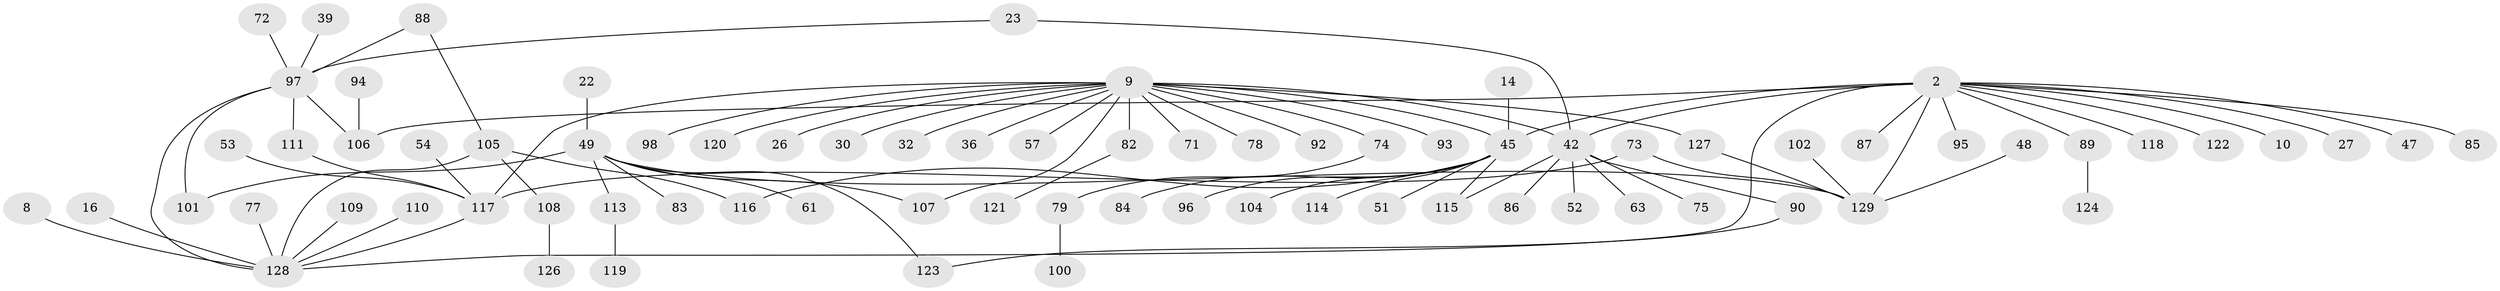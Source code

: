 // original degree distribution, {7: 0.007751937984496124, 16: 0.007751937984496124, 9: 0.015503875968992248, 2: 0.21705426356589147, 3: 0.12403100775193798, 11: 0.007751937984496124, 10: 0.007751937984496124, 1: 0.5348837209302325, 23: 0.007751937984496124, 5: 0.046511627906976744, 4: 0.015503875968992248, 6: 0.007751937984496124}
// Generated by graph-tools (version 1.1) at 2025/51/03/04/25 21:51:29]
// undirected, 77 vertices, 89 edges
graph export_dot {
graph [start="1"]
  node [color=gray90,style=filled];
  2;
  8;
  9;
  10;
  14;
  16;
  22;
  23;
  26;
  27;
  30;
  32;
  36;
  39;
  42 [super="+20"];
  45 [super="+7+4"];
  47;
  48;
  49 [super="+3"];
  51;
  52;
  53;
  54;
  57;
  61;
  63;
  71;
  72;
  73;
  74 [super="+25+28"];
  75;
  77;
  78 [super="+67"];
  79;
  82;
  83;
  84;
  85;
  86;
  87;
  88 [super="+70"];
  89 [super="+43"];
  90;
  92 [super="+66"];
  93;
  94;
  95 [super="+64"];
  96 [super="+65"];
  97 [super="+17+19+37"];
  98;
  100;
  101 [super="+12"];
  102 [super="+68"];
  104;
  105 [super="+15"];
  106 [super="+31+76"];
  107 [super="+80"];
  108;
  109;
  110;
  111 [super="+91"];
  113 [super="+33"];
  114;
  115 [super="+58"];
  116;
  117 [super="+99"];
  118 [super="+69"];
  119;
  120 [super="+50"];
  121;
  122 [super="+38"];
  123 [super="+5+11"];
  124;
  126;
  127 [super="+125"];
  128 [super="+6"];
  129 [super="+1"];
  2 -- 10;
  2 -- 27;
  2 -- 47;
  2 -- 85;
  2 -- 87;
  2 -- 129 [weight=2];
  2 -- 45 [weight=2];
  2 -- 42;
  2 -- 128;
  2 -- 89;
  2 -- 122;
  2 -- 106;
  2 -- 95;
  2 -- 118;
  8 -- 128;
  9 -- 26;
  9 -- 30;
  9 -- 32;
  9 -- 36;
  9 -- 42 [weight=2];
  9 -- 45 [weight=2];
  9 -- 57;
  9 -- 71;
  9 -- 82;
  9 -- 93;
  9 -- 98;
  9 -- 117 [weight=2];
  9 -- 107;
  9 -- 127;
  9 -- 74;
  9 -- 120;
  9 -- 92;
  9 -- 78;
  14 -- 45;
  16 -- 128;
  22 -- 49;
  23 -- 42;
  23 -- 97;
  39 -- 97;
  42 -- 52;
  42 -- 75;
  42 -- 86;
  42 -- 90;
  42 -- 63;
  42 -- 115;
  45 -- 84;
  45 -- 104;
  45 -- 114;
  45 -- 51;
  45 -- 116;
  45 -- 115;
  45 -- 96;
  48 -- 129;
  49 -- 129 [weight=2];
  49 -- 83;
  49 -- 61;
  49 -- 123;
  49 -- 101;
  49 -- 107;
  49 -- 113;
  53 -- 117;
  54 -- 117;
  72 -- 97;
  73 -- 129;
  73 -- 117;
  74 -- 79;
  77 -- 128;
  79 -- 100;
  82 -- 121;
  88 -- 105;
  88 -- 97;
  89 -- 124;
  90 -- 123;
  94 -- 106;
  97 -- 128 [weight=2];
  97 -- 101;
  97 -- 106 [weight=2];
  97 -- 111;
  102 -- 129;
  105 -- 128;
  105 -- 116;
  105 -- 108;
  108 -- 126;
  109 -- 128;
  110 -- 128;
  111 -- 117;
  113 -- 119;
  117 -- 128;
  127 -- 129;
}
